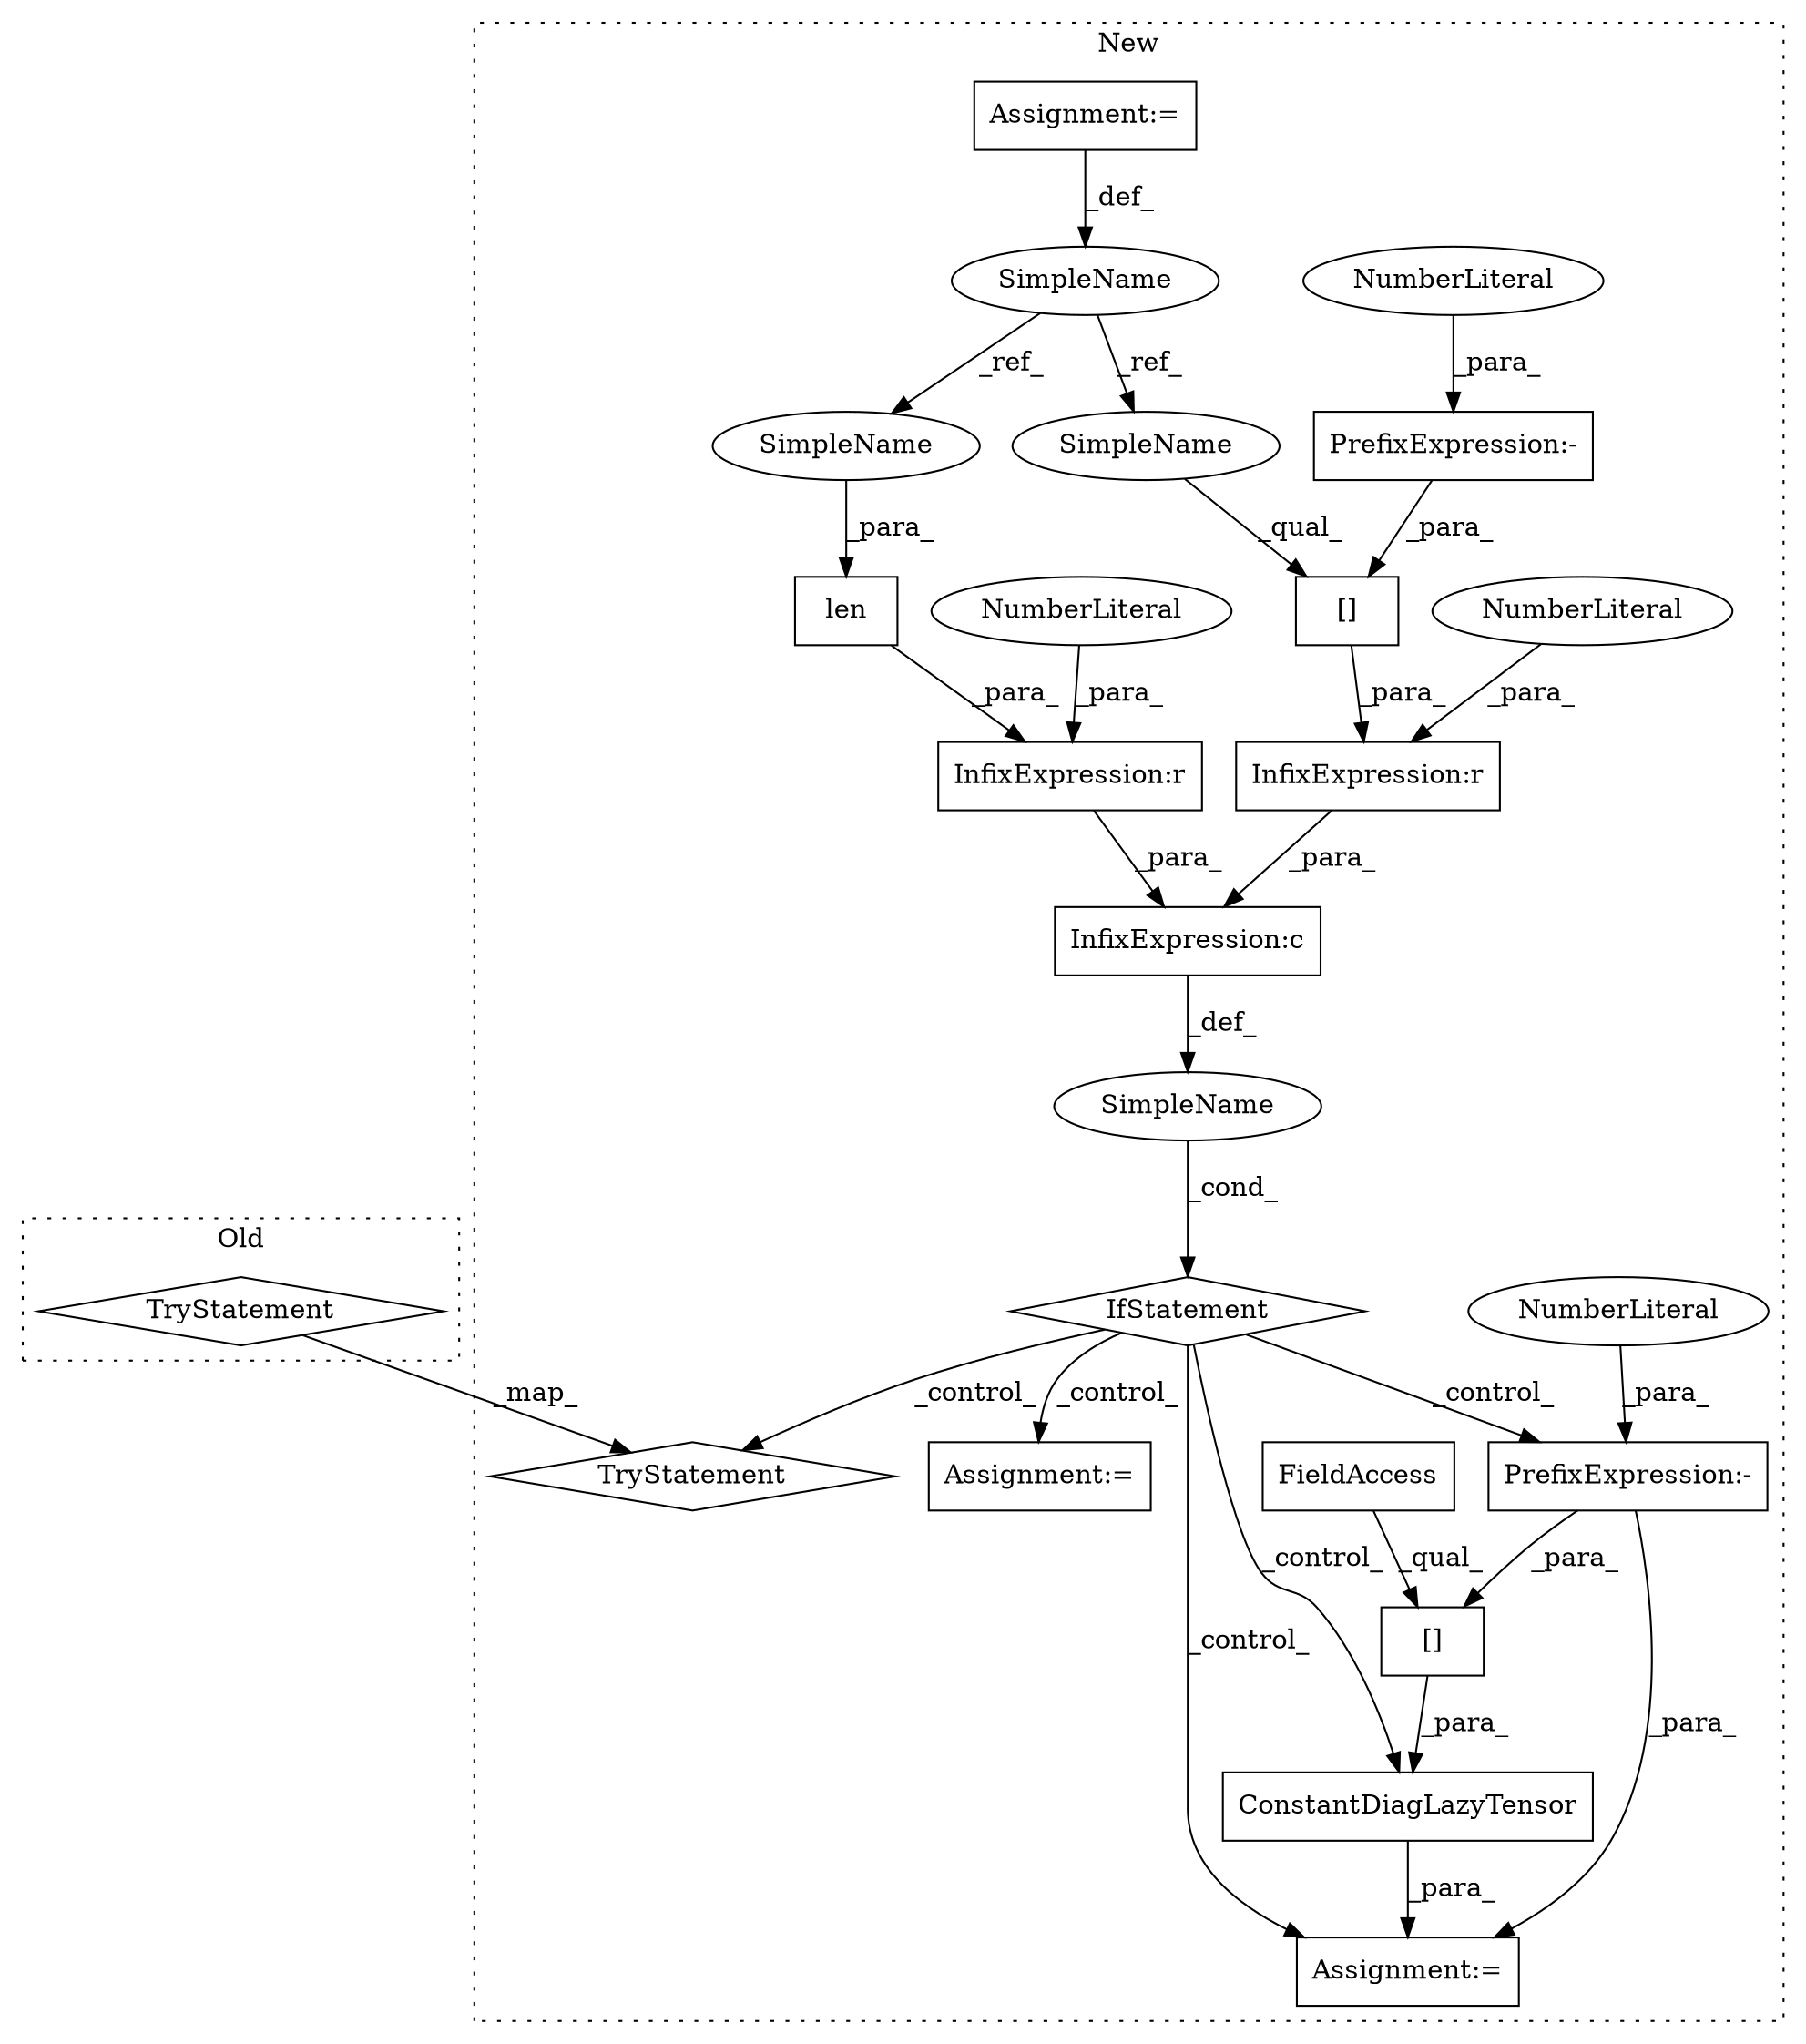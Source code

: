 digraph G {
subgraph cluster0 {
1 [label="TryStatement" a="54" s="4349" l="4" shape="diamond"];
label = "Old";
style="dotted";
}
subgraph cluster1 {
2 [label="TryStatement" a="54" s="4555" l="4" shape="diamond"];
3 [label="IfStatement" a="25" s="4417,4468" l="4,2" shape="diamond"];
4 [label="SimpleName" a="42" s="" l="" shape="ellipse"];
5 [label="Assignment:=" a="7" s="4837" l="1" shape="box"];
6 [label="InfixExpression:r" a="27" s="4437" l="4" shape="box"];
7 [label="NumberLiteral" a="34" s="4441" l="1" shape="ellipse"];
8 [label="len" a="32" s="4422,4436" l="4,1" shape="box"];
9 [label="InfixExpression:c" a="27" s="4443" l="4" shape="box"];
10 [label="InfixExpression:r" a="27" s="4462" l="4" shape="box"];
11 [label="[]" a="2" s="4448,4461" l="11,1" shape="box"];
12 [label="NumberLiteral" a="34" s="4466" l="1" shape="ellipse"];
13 [label="ConstantDiagLazyTensor" a="32" s="4490,4532" l="23,1" shape="box"];
14 [label="[]" a="2" s="4518,4531" l="11,1" shape="box"];
15 [label="FieldAccess" a="22" s="4518" l="10" shape="box"];
16 [label="SimpleName" a="42" s="4390" l="10" shape="ellipse"];
17 [label="PrefixExpression:-" a="38" s="4529" l="1" shape="box"];
18 [label="NumberLiteral" a="34" s="4530" l="1" shape="ellipse"];
19 [label="PrefixExpression:-" a="38" s="4459" l="1" shape="box"];
20 [label="NumberLiteral" a="34" s="4460" l="1" shape="ellipse"];
21 [label="Assignment:=" a="7" s="4489" l="1" shape="box"];
22 [label="Assignment:=" a="7" s="4400" l="1" shape="box"];
23 [label="SimpleName" a="42" s="4426" l="10" shape="ellipse"];
24 [label="SimpleName" a="42" s="4448" l="10" shape="ellipse"];
label = "New";
style="dotted";
}
1 -> 2 [label="_map_"];
3 -> 21 [label="_control_"];
3 -> 2 [label="_control_"];
3 -> 13 [label="_control_"];
3 -> 5 [label="_control_"];
3 -> 17 [label="_control_"];
4 -> 3 [label="_cond_"];
6 -> 9 [label="_para_"];
7 -> 6 [label="_para_"];
8 -> 6 [label="_para_"];
9 -> 4 [label="_def_"];
10 -> 9 [label="_para_"];
11 -> 10 [label="_para_"];
12 -> 10 [label="_para_"];
13 -> 21 [label="_para_"];
14 -> 13 [label="_para_"];
15 -> 14 [label="_qual_"];
16 -> 23 [label="_ref_"];
16 -> 24 [label="_ref_"];
17 -> 21 [label="_para_"];
17 -> 14 [label="_para_"];
18 -> 17 [label="_para_"];
19 -> 11 [label="_para_"];
20 -> 19 [label="_para_"];
22 -> 16 [label="_def_"];
23 -> 8 [label="_para_"];
24 -> 11 [label="_qual_"];
}